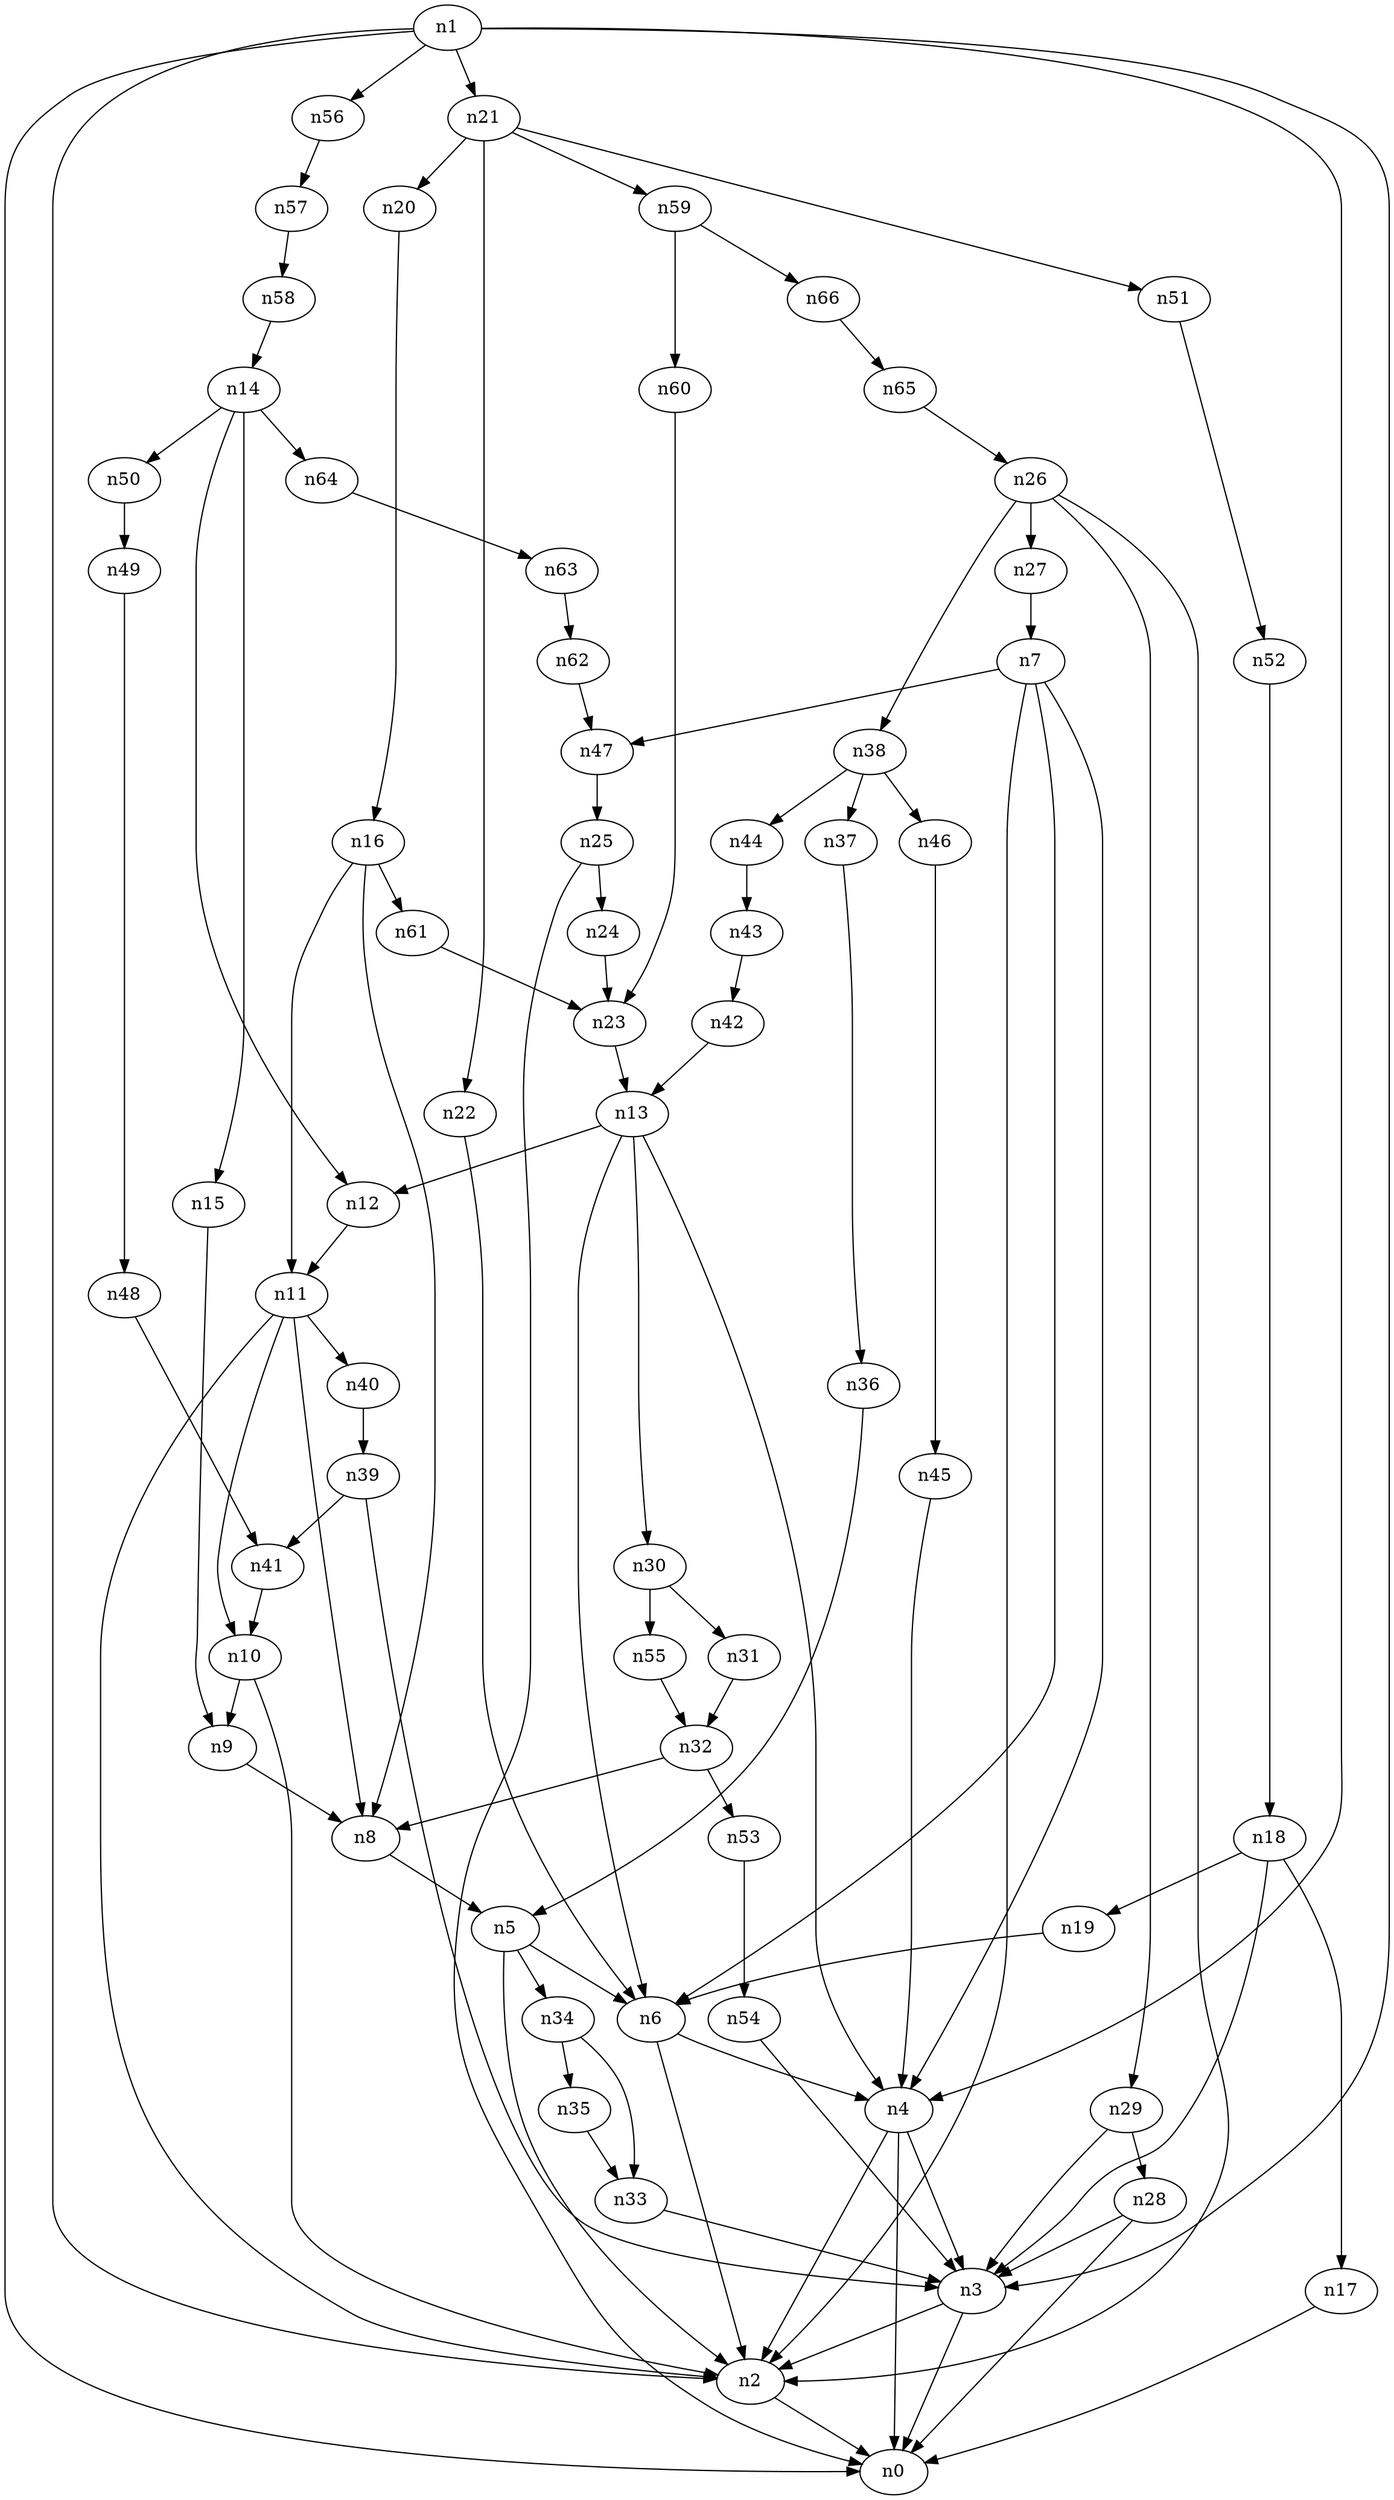 digraph G {
	n1 -> n0	 [_graphml_id=e0];
	n1 -> n2	 [_graphml_id=e1];
	n1 -> n3	 [_graphml_id=e6];
	n1 -> n4	 [_graphml_id=e9];
	n1 -> n21	 [_graphml_id=e36];
	n1 -> n56	 [_graphml_id=e93];
	n2 -> n0	 [_graphml_id=e5];
	n3 -> n0	 [_graphml_id=e8];
	n3 -> n2	 [_graphml_id=e2];
	n4 -> n0	 [_graphml_id=e4];
	n4 -> n2	 [_graphml_id=e7];
	n4 -> n3	 [_graphml_id=e3];
	n5 -> n2	 [_graphml_id=e10];
	n5 -> n6	 [_graphml_id=e11];
	n5 -> n34	 [_graphml_id=e57];
	n6 -> n2	 [_graphml_id=e29];
	n6 -> n4	 [_graphml_id=e12];
	n7 -> n2	 [_graphml_id=e13];
	n7 -> n4	 [_graphml_id=e14];
	n7 -> n6	 [_graphml_id=e15];
	n7 -> n47	 [_graphml_id=e77];
	n8 -> n5	 [_graphml_id=e16];
	n9 -> n8	 [_graphml_id=e17];
	n10 -> n2	 [_graphml_id=e19];
	n10 -> n9	 [_graphml_id=e18];
	n11 -> n2	 [_graphml_id=e60];
	n11 -> n8	 [_graphml_id=e20];
	n11 -> n10	 [_graphml_id=e92];
	n11 -> n40	 [_graphml_id=e67];
	n12 -> n11	 [_graphml_id=e21];
	n13 -> n4	 [_graphml_id=e48];
	n13 -> n6	 [_graphml_id=e23];
	n13 -> n12	 [_graphml_id=e22];
	n13 -> n30	 [_graphml_id=e51];
	n14 -> n12	 [_graphml_id=e24];
	n14 -> n15	 [_graphml_id=e25];
	n14 -> n50	 [_graphml_id=e83];
	n14 -> n64	 [_graphml_id=e106];
	n15 -> n9	 [_graphml_id=e26];
	n16 -> n8	 [_graphml_id=e28];
	n16 -> n11	 [_graphml_id=e27];
	n16 -> n61	 [_graphml_id=e101];
	n17 -> n0	 [_graphml_id=e30];
	n18 -> n3	 [_graphml_id=e79];
	n18 -> n17	 [_graphml_id=e31];
	n18 -> n19	 [_graphml_id=e32];
	n19 -> n6	 [_graphml_id=e33];
	n20 -> n16	 [_graphml_id=e34];
	n21 -> n20	 [_graphml_id=e35];
	n21 -> n22	 [_graphml_id=e37];
	n21 -> n51	 [_graphml_id=e84];
	n21 -> n59	 [_graphml_id=e97];
	n22 -> n6	 [_graphml_id=e38];
	n23 -> n13	 [_graphml_id=e39];
	n24 -> n23	 [_graphml_id=e40];
	n25 -> n0	 [_graphml_id=e42];
	n25 -> n24	 [_graphml_id=e41];
	n26 -> n2	 [_graphml_id=e43];
	n26 -> n27	 [_graphml_id=e44];
	n26 -> n29	 [_graphml_id=e50];
	n26 -> n38	 [_graphml_id=e64];
	n27 -> n7	 [_graphml_id=e45];
	n28 -> n0	 [_graphml_id=e47];
	n28 -> n3	 [_graphml_id=e46];
	n29 -> n3	 [_graphml_id=e49];
	n29 -> n28	 [_graphml_id=e102];
	n30 -> n31	 [_graphml_id=e52];
	n30 -> n55	 [_graphml_id=e91];
	n31 -> n32	 [_graphml_id=e53];
	n32 -> n8	 [_graphml_id=e54];
	n32 -> n53	 [_graphml_id=e87];
	n33 -> n3	 [_graphml_id=e55];
	n34 -> n33	 [_graphml_id=e56];
	n34 -> n35	 [_graphml_id=e59];
	n35 -> n33	 [_graphml_id=e58];
	n36 -> n5	 [_graphml_id=e61];
	n37 -> n36	 [_graphml_id=e62];
	n38 -> n37	 [_graphml_id=e63];
	n38 -> n44	 [_graphml_id=e73];
	n38 -> n46	 [_graphml_id=e76];
	n39 -> n3	 [_graphml_id=e65];
	n39 -> n41	 [_graphml_id=e68];
	n40 -> n39	 [_graphml_id=e66];
	n41 -> n10	 [_graphml_id=e69];
	n42 -> n13	 [_graphml_id=e70];
	n43 -> n42	 [_graphml_id=e71];
	n44 -> n43	 [_graphml_id=e72];
	n45 -> n4	 [_graphml_id=e74];
	n46 -> n45	 [_graphml_id=e75];
	n47 -> n25	 [_graphml_id=e78];
	n48 -> n41	 [_graphml_id=e80];
	n49 -> n48	 [_graphml_id=e81];
	n50 -> n49	 [_graphml_id=e82];
	n51 -> n52	 [_graphml_id=e85];
	n52 -> n18	 [_graphml_id=e86];
	n53 -> n54	 [_graphml_id=e88];
	n54 -> n3	 [_graphml_id=e89];
	n55 -> n32	 [_graphml_id=e90];
	n56 -> n57	 [_graphml_id=e94];
	n57 -> n58	 [_graphml_id=e95];
	n58 -> n14	 [_graphml_id=e96];
	n59 -> n60	 [_graphml_id=e98];
	n59 -> n66	 [_graphml_id=e109];
	n60 -> n23	 [_graphml_id=e99];
	n61 -> n23	 [_graphml_id=e100];
	n62 -> n47	 [_graphml_id=e103];
	n63 -> n62	 [_graphml_id=e104];
	n64 -> n63	 [_graphml_id=e105];
	n65 -> n26	 [_graphml_id=e107];
	n66 -> n65	 [_graphml_id=e108];
}
